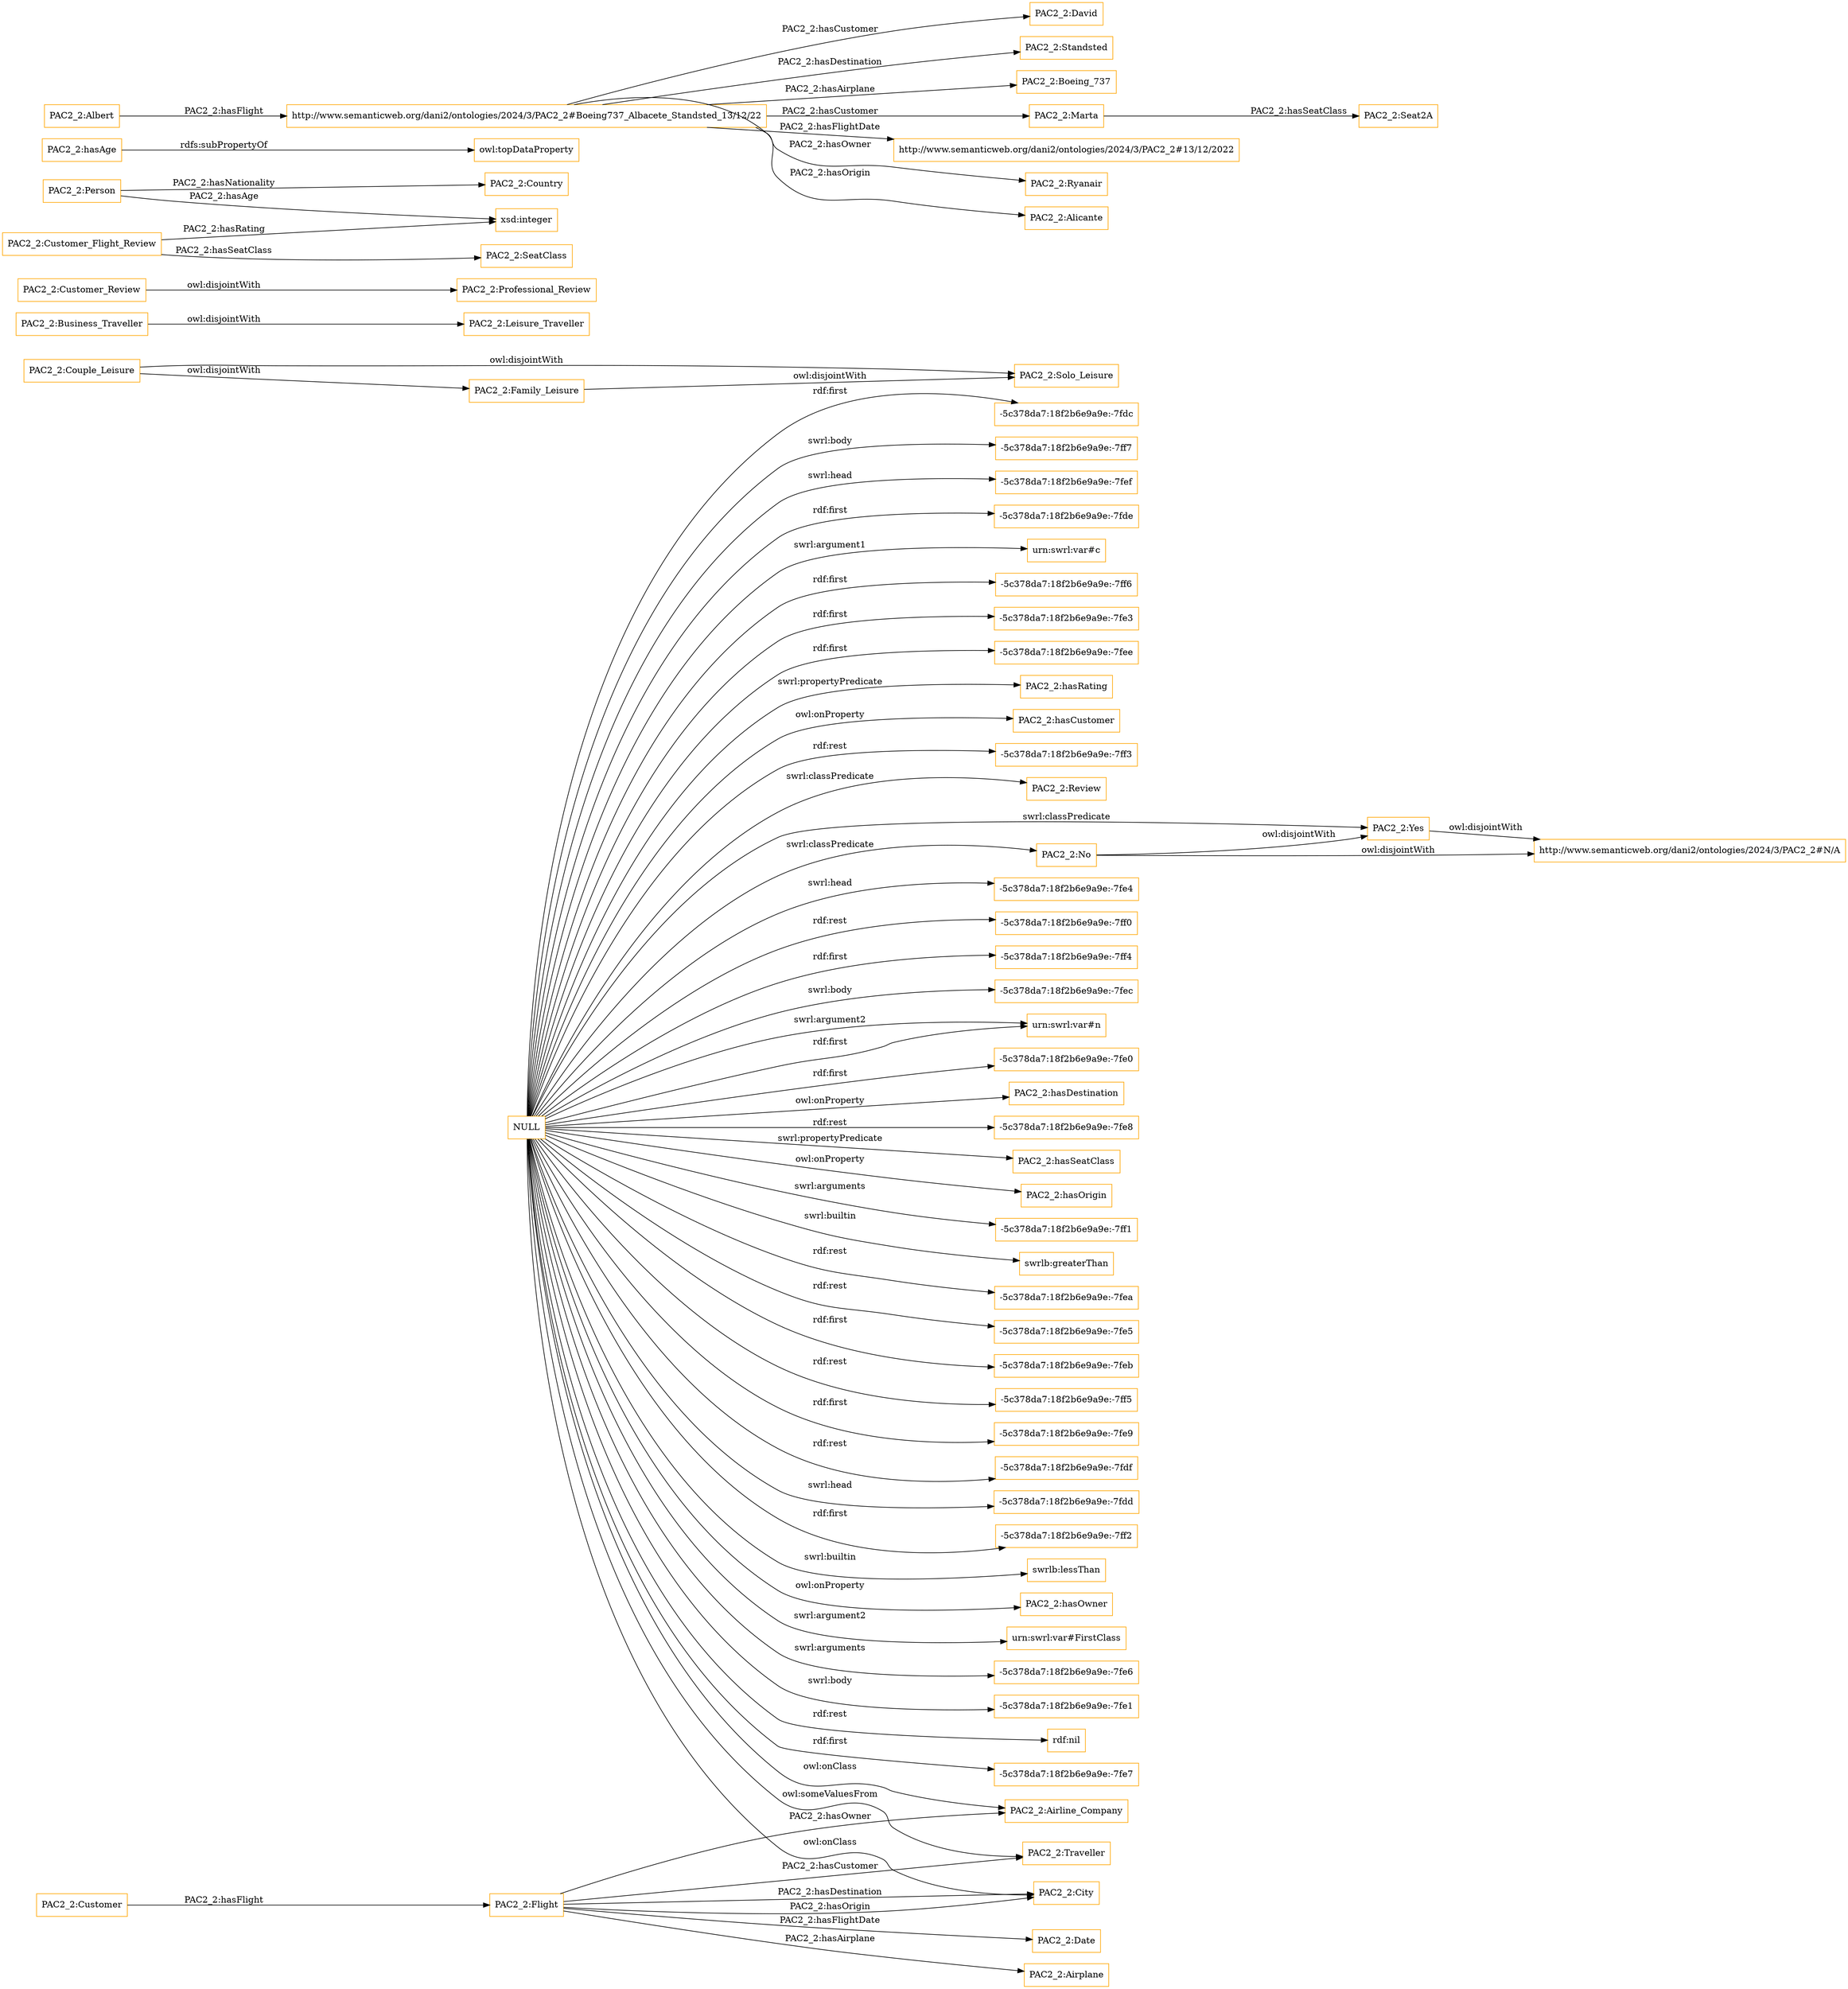 digraph ar2dtool_diagram { 
rankdir=LR;
size="1501"
node [shape = rectangle, color="orange"]; "PAC2_2:Date" "PAC2_2:Solo_Leisure" "PAC2_2:Airline_Company" "PAC2_2:Airplane" "http://www.semanticweb.org/dani2/ontologies/2024/3/PAC2_2#N/A" "PAC2_2:Leisure_Traveller" "PAC2_2:Professional_Review" "PAC2_2:Review" "PAC2_2:Couple_Leisure" "PAC2_2:Person" "PAC2_2:SeatClass" "PAC2_2:Business_Traveller" "PAC2_2:Flight" "PAC2_2:Traveller" "PAC2_2:Customer_Review" "PAC2_2:Yes" "PAC2_2:Country" "PAC2_2:City" "PAC2_2:Customer" "PAC2_2:Customer_Flight_Review" "PAC2_2:Family_Leisure" "PAC2_2:No" ; /*classes style*/
	"NULL" -> "-5c378da7:18f2b6e9a9e:-7fe4" [ label = "swrl:head" ];
	"NULL" -> "-5c378da7:18f2b6e9a9e:-7ff0" [ label = "rdf:rest" ];
	"NULL" -> "-5c378da7:18f2b6e9a9e:-7ff4" [ label = "rdf:first" ];
	"NULL" -> "-5c378da7:18f2b6e9a9e:-7fec" [ label = "swrl:body" ];
	"NULL" -> "urn:swrl:var#n" [ label = "rdf:first" ];
	"NULL" -> "urn:swrl:var#n" [ label = "swrl:argument2" ];
	"NULL" -> "-5c378da7:18f2b6e9a9e:-7fe0" [ label = "rdf:first" ];
	"NULL" -> "PAC2_2:hasDestination" [ label = "owl:onProperty" ];
	"NULL" -> "-5c378da7:18f2b6e9a9e:-7fe8" [ label = "rdf:rest" ];
	"NULL" -> "PAC2_2:hasSeatClass" [ label = "swrl:propertyPredicate" ];
	"NULL" -> "PAC2_2:hasOrigin" [ label = "owl:onProperty" ];
	"NULL" -> "-5c378da7:18f2b6e9a9e:-7ff1" [ label = "swrl:arguments" ];
	"NULL" -> "swrlb:greaterThan" [ label = "swrl:builtin" ];
	"NULL" -> "PAC2_2:Airline_Company" [ label = "owl:onClass" ];
	"NULL" -> "-5c378da7:18f2b6e9a9e:-7fea" [ label = "rdf:rest" ];
	"NULL" -> "-5c378da7:18f2b6e9a9e:-7fe5" [ label = "rdf:rest" ];
	"NULL" -> "-5c378da7:18f2b6e9a9e:-7feb" [ label = "rdf:first" ];
	"NULL" -> "-5c378da7:18f2b6e9a9e:-7ff5" [ label = "rdf:rest" ];
	"NULL" -> "-5c378da7:18f2b6e9a9e:-7fe9" [ label = "rdf:first" ];
	"NULL" -> "PAC2_2:Yes" [ label = "swrl:classPredicate" ];
	"NULL" -> "PAC2_2:Traveller" [ label = "owl:someValuesFrom" ];
	"NULL" -> "-5c378da7:18f2b6e9a9e:-7fdf" [ label = "rdf:rest" ];
	"NULL" -> "-5c378da7:18f2b6e9a9e:-7fdd" [ label = "swrl:head" ];
	"NULL" -> "-5c378da7:18f2b6e9a9e:-7ff2" [ label = "rdf:first" ];
	"NULL" -> "swrlb:lessThan" [ label = "swrl:builtin" ];
	"NULL" -> "PAC2_2:hasOwner" [ label = "owl:onProperty" ];
	"NULL" -> "urn:swrl:var#FirstClass" [ label = "swrl:argument2" ];
	"NULL" -> "-5c378da7:18f2b6e9a9e:-7fe6" [ label = "swrl:arguments" ];
	"NULL" -> "-5c378da7:18f2b6e9a9e:-7fe1" [ label = "swrl:body" ];
	"NULL" -> "rdf:nil" [ label = "rdf:rest" ];
	"NULL" -> "-5c378da7:18f2b6e9a9e:-7fe7" [ label = "rdf:first" ];
	"NULL" -> "-5c378da7:18f2b6e9a9e:-7fdc" [ label = "rdf:first" ];
	"NULL" -> "-5c378da7:18f2b6e9a9e:-7ff7" [ label = "swrl:body" ];
	"NULL" -> "PAC2_2:Review" [ label = "swrl:classPredicate" ];
	"NULL" -> "-5c378da7:18f2b6e9a9e:-7fef" [ label = "swrl:head" ];
	"NULL" -> "-5c378da7:18f2b6e9a9e:-7fde" [ label = "rdf:first" ];
	"NULL" -> "PAC2_2:No" [ label = "swrl:classPredicate" ];
	"NULL" -> "urn:swrl:var#c" [ label = "swrl:argument1" ];
	"NULL" -> "-5c378da7:18f2b6e9a9e:-7ff6" [ label = "rdf:first" ];
	"NULL" -> "-5c378da7:18f2b6e9a9e:-7fe3" [ label = "rdf:first" ];
	"NULL" -> "PAC2_2:City" [ label = "owl:onClass" ];
	"NULL" -> "-5c378da7:18f2b6e9a9e:-7fee" [ label = "rdf:first" ];
	"NULL" -> "PAC2_2:hasRating" [ label = "swrl:propertyPredicate" ];
	"NULL" -> "PAC2_2:hasCustomer" [ label = "owl:onProperty" ];
	"NULL" -> "-5c378da7:18f2b6e9a9e:-7ff3" [ label = "rdf:rest" ];
	"PAC2_2:Family_Leisure" -> "PAC2_2:Solo_Leisure" [ label = "owl:disjointWith" ];
	"PAC2_2:hasAge" -> "owl:topDataProperty" [ label = "rdfs:subPropertyOf" ];
	"PAC2_2:Business_Traveller" -> "PAC2_2:Leisure_Traveller" [ label = "owl:disjointWith" ];
	"PAC2_2:Couple_Leisure" -> "PAC2_2:Solo_Leisure" [ label = "owl:disjointWith" ];
	"PAC2_2:Couple_Leisure" -> "PAC2_2:Family_Leisure" [ label = "owl:disjointWith" ];
	"http://www.semanticweb.org/dani2/ontologies/2024/3/PAC2_2#Boeing737_Albacete_Standsted_13/12/22" -> "PAC2_2:David" [ label = "PAC2_2:hasCustomer" ];
	"http://www.semanticweb.org/dani2/ontologies/2024/3/PAC2_2#Boeing737_Albacete_Standsted_13/12/22" -> "PAC2_2:Standsted" [ label = "PAC2_2:hasDestination" ];
	"http://www.semanticweb.org/dani2/ontologies/2024/3/PAC2_2#Boeing737_Albacete_Standsted_13/12/22" -> "PAC2_2:Boeing_737" [ label = "PAC2_2:hasAirplane" ];
	"http://www.semanticweb.org/dani2/ontologies/2024/3/PAC2_2#Boeing737_Albacete_Standsted_13/12/22" -> "PAC2_2:Marta" [ label = "PAC2_2:hasCustomer" ];
	"http://www.semanticweb.org/dani2/ontologies/2024/3/PAC2_2#Boeing737_Albacete_Standsted_13/12/22" -> "http://www.semanticweb.org/dani2/ontologies/2024/3/PAC2_2#13/12/2022" [ label = "PAC2_2:hasFlightDate" ];
	"http://www.semanticweb.org/dani2/ontologies/2024/3/PAC2_2#Boeing737_Albacete_Standsted_13/12/22" -> "PAC2_2:Ryanair" [ label = "PAC2_2:hasOwner" ];
	"http://www.semanticweb.org/dani2/ontologies/2024/3/PAC2_2#Boeing737_Albacete_Standsted_13/12/22" -> "PAC2_2:Alicante" [ label = "PAC2_2:hasOrigin" ];
	"PAC2_2:Customer_Review" -> "PAC2_2:Professional_Review" [ label = "owl:disjointWith" ];
	"PAC2_2:Marta" -> "PAC2_2:Seat2A" [ label = "PAC2_2:hasSeatClass" ];
	"PAC2_2:Albert" -> "http://www.semanticweb.org/dani2/ontologies/2024/3/PAC2_2#Boeing737_Albacete_Standsted_13/12/22" [ label = "PAC2_2:hasFlight" ];
	"PAC2_2:No" -> "http://www.semanticweb.org/dani2/ontologies/2024/3/PAC2_2#N/A" [ label = "owl:disjointWith" ];
	"PAC2_2:No" -> "PAC2_2:Yes" [ label = "owl:disjointWith" ];
	"PAC2_2:Yes" -> "http://www.semanticweb.org/dani2/ontologies/2024/3/PAC2_2#N/A" [ label = "owl:disjointWith" ];
	"PAC2_2:Flight" -> "PAC2_2:Date" [ label = "PAC2_2:hasFlightDate" ];
	"PAC2_2:Customer" -> "PAC2_2:Flight" [ label = "PAC2_2:hasFlight" ];
	"PAC2_2:Person" -> "xsd:integer" [ label = "PAC2_2:hasAge" ];
	"PAC2_2:Flight" -> "PAC2_2:Traveller" [ label = "PAC2_2:hasCustomer" ];
	"PAC2_2:Customer_Flight_Review" -> "xsd:integer" [ label = "PAC2_2:hasRating" ];
	"PAC2_2:Flight" -> "PAC2_2:City" [ label = "PAC2_2:hasDestination" ];
	"PAC2_2:Flight" -> "PAC2_2:Airplane" [ label = "PAC2_2:hasAirplane" ];
	"PAC2_2:Person" -> "PAC2_2:Country" [ label = "PAC2_2:hasNationality" ];
	"PAC2_2:Flight" -> "PAC2_2:Airline_Company" [ label = "PAC2_2:hasOwner" ];
	"PAC2_2:Customer_Flight_Review" -> "PAC2_2:SeatClass" [ label = "PAC2_2:hasSeatClass" ];
	"PAC2_2:Flight" -> "PAC2_2:City" [ label = "PAC2_2:hasOrigin" ];

}
